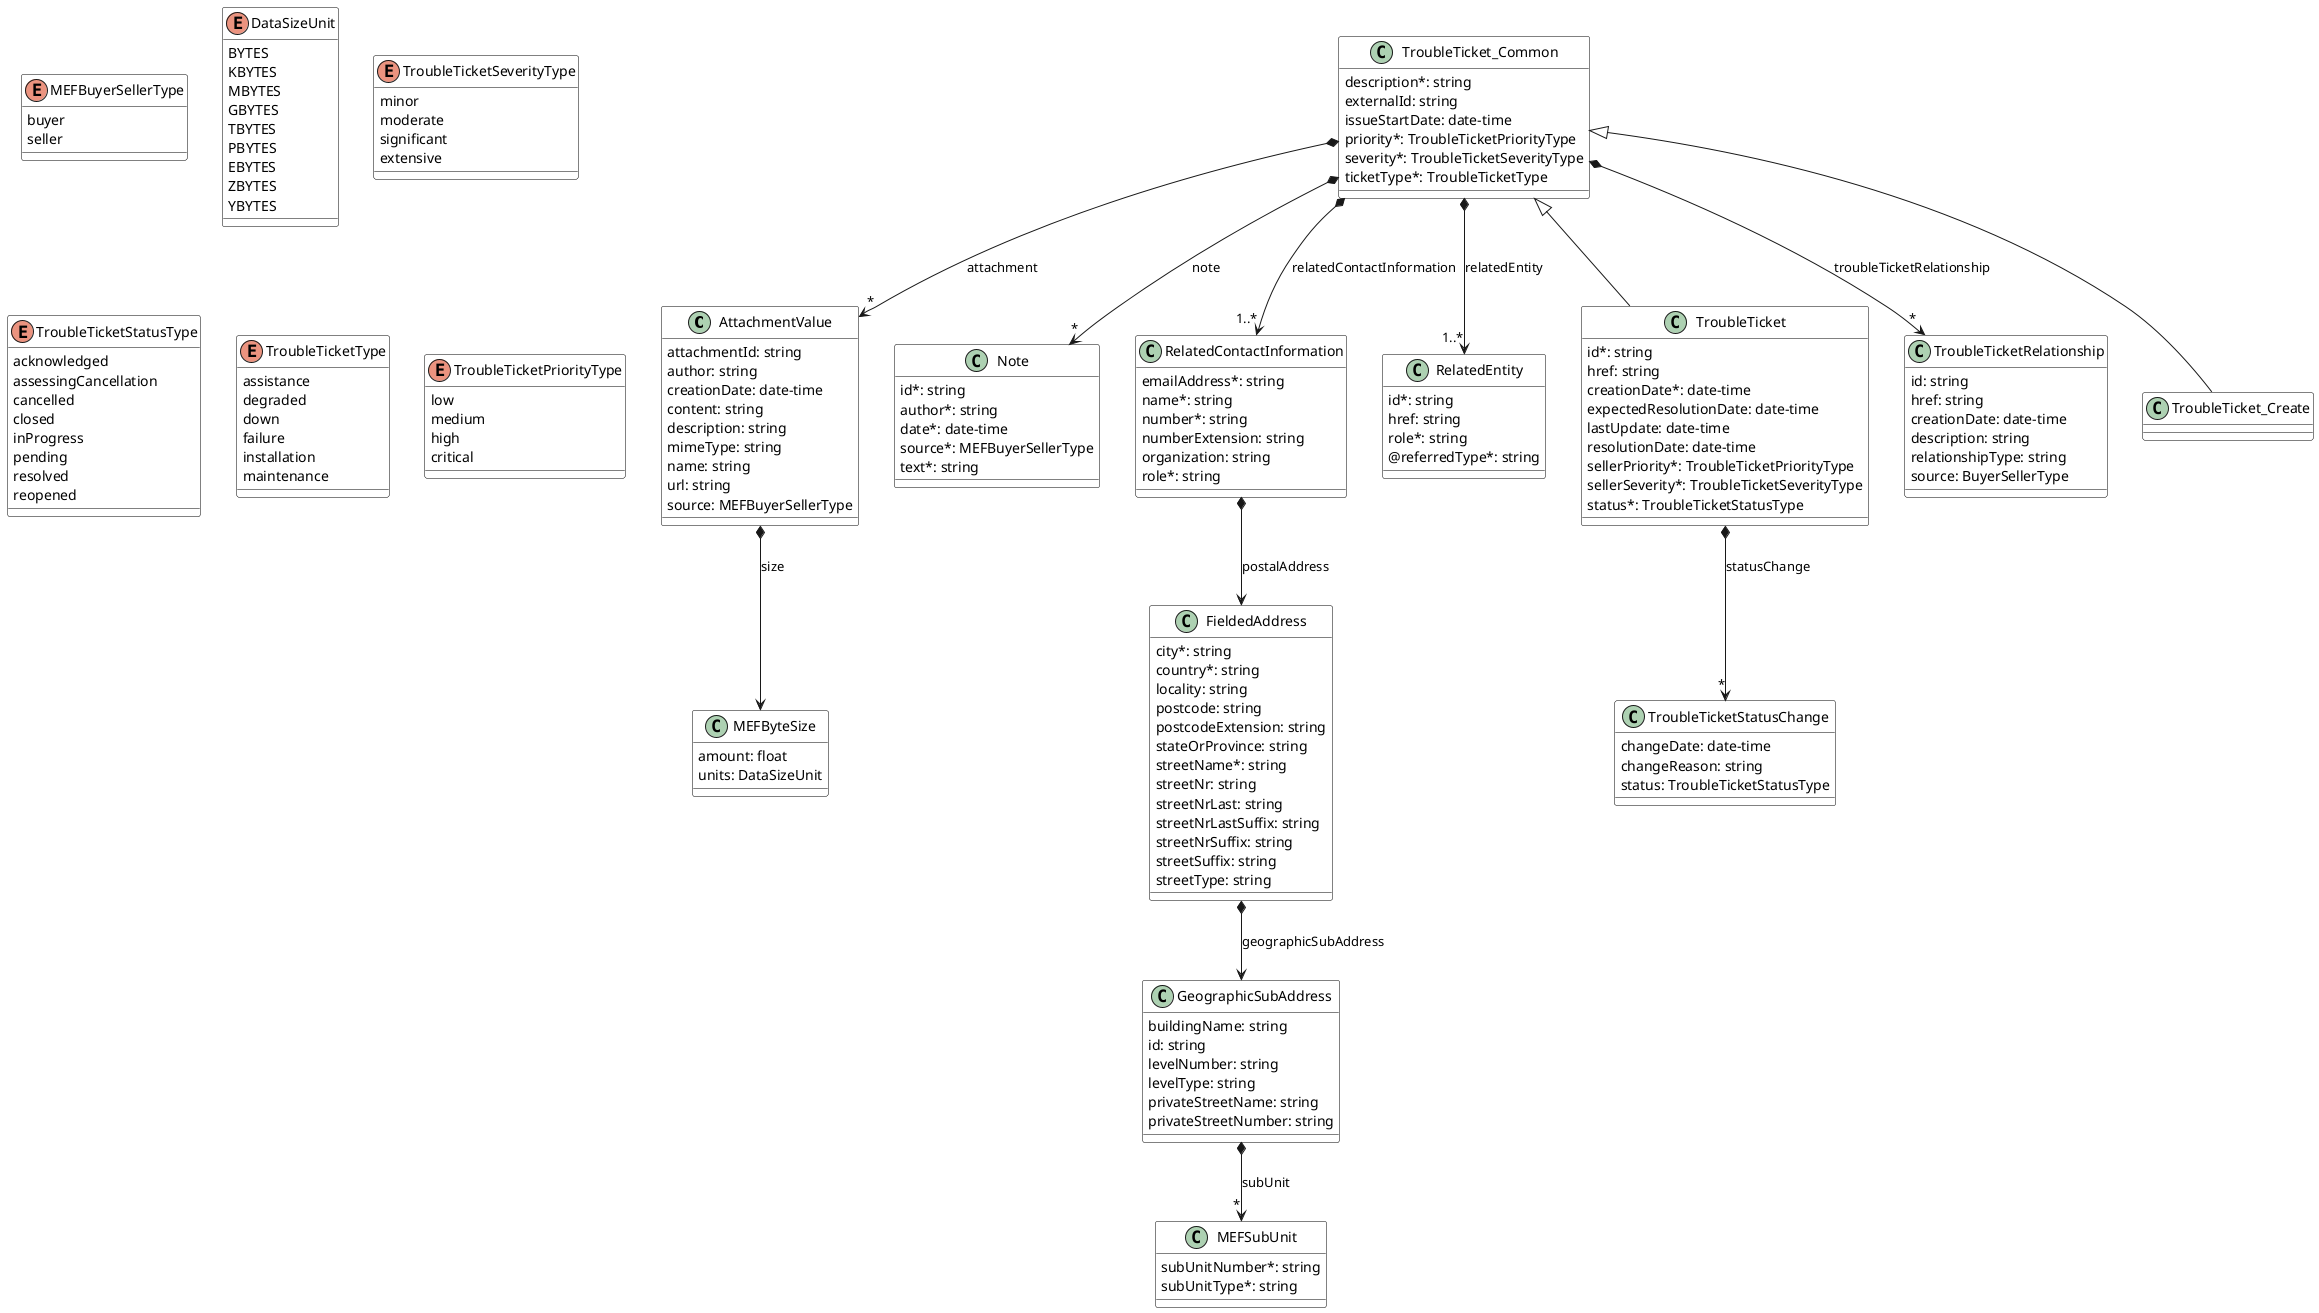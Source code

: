 @startuml
skinparam {
    ClassBackgroundColor White
    ClassBorderColor Black
}

class AttachmentValue {

    attachmentId: string
    author: string
    creationDate: date-time
    content: string
    description: string
    mimeType: string
    name: string
    url: string
    source: MEFBuyerSellerType
}

AttachmentValue *--> MEFByteSize : size



class FieldedAddress {

    city*: string
    country*: string
    locality: string
    postcode: string
    postcodeExtension: string
    stateOrProvince: string
    streetName*: string
    streetNr: string
    streetNrLast: string
    streetNrLastSuffix: string
    streetNrSuffix: string
    streetSuffix: string
    streetType: string
}

FieldedAddress *--> GeographicSubAddress : geographicSubAddress


class GeographicSubAddress {

    buildingName: string
    id: string
    levelNumber: string
    levelType: string
    privateStreetName: string
    privateStreetNumber: string
}

GeographicSubAddress *-->"*" MEFSubUnit : subUnit


class MEFByteSize {

    amount: float
    units: DataSizeUnit
}



class Note {

    id*: string
    author*: string
    date*: date-time
    source*: MEFBuyerSellerType
    text*: string
}



enum MEFBuyerSellerType {

    buyer
    seller
}
enum DataSizeUnit {
   BYTES
   KBYTES
   MBYTES
   GBYTES
   TBYTES
   PBYTES
   EBYTES
   ZBYTES
   YBYTES
}
class MEFSubUnit {

    subUnitNumber*: string
    subUnitType*: string
}


class RelatedContactInformation {

    emailAddress*: string
    name*: string
    number*: string
    numberExtension: string
    organization: string
    role*: string
}

RelatedContactInformation *--> FieldedAddress : postalAddress


class RelatedEntity {

    id*: string
    href: string
    role*: string
    @referredType*: string
}



class TroubleTicket {

    id*: string
    href: string
    creationDate*: date-time
    expectedResolutionDate: date-time
    lastUpdate: date-time
    resolutionDate: date-time
    sellerPriority*: TroubleTicketPriorityType
    sellerSeverity*: TroubleTicketSeverityType
    status*: TroubleTicketStatusType
}
TroubleTicket_Common <|-- TroubleTicket

TroubleTicket *-->"*" TroubleTicketStatusChange : statusChange


class TroubleTicketRelationship {

    id: string
    href: string
    creationDate: date-time
    description: string
    relationshipType: string
    source: BuyerSellerType
}



enum TroubleTicketSeverityType {

    minor
    moderate
    significant
    extensive
}
class TroubleTicketStatusChange {

    changeDate: date-time
    changeReason: string
    status: TroubleTicketStatusType
}



enum TroubleTicketStatusType {

    acknowledged
    assessingCancellation
    cancelled
    closed
    inProgress
    pending
    resolved
    reopened
}
enum TroubleTicketType {

    assistance
    degraded
    down
    failure
    installation
    maintenance
}
enum TroubleTicketPriorityType {

    low
    medium
    high
    critical
}
class TroubleTicket_Create {

}
TroubleTicket_Common <|-- TroubleTicket_Create



class TroubleTicket_Common {

    description*: string
    externalId: string
    issueStartDate: date-time
    priority*: TroubleTicketPriorityType
    severity*: TroubleTicketSeverityType
    ticketType*: TroubleTicketType
}

TroubleTicket_Common *-->"*" AttachmentValue : attachment
TroubleTicket_Common *-->"*" Note : note
TroubleTicket_Common *-->"1..*" RelatedEntity : relatedEntity
TroubleTicket_Common *-->"1..*" RelatedContactInformation : relatedContactInformation
TroubleTicket_Common *-->"*" TroubleTicketRelationship : troubleTicketRelationship



@enduml
